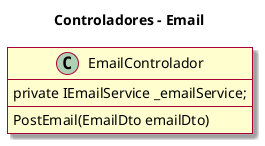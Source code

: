 @startuml presentacion
skin rose
skinparam linetype polyline

title Controladores - Email

class EmailControlador {
    private IEmailService _emailService;
    PostEmail(EmailDto emailDto)
}
@enduml
